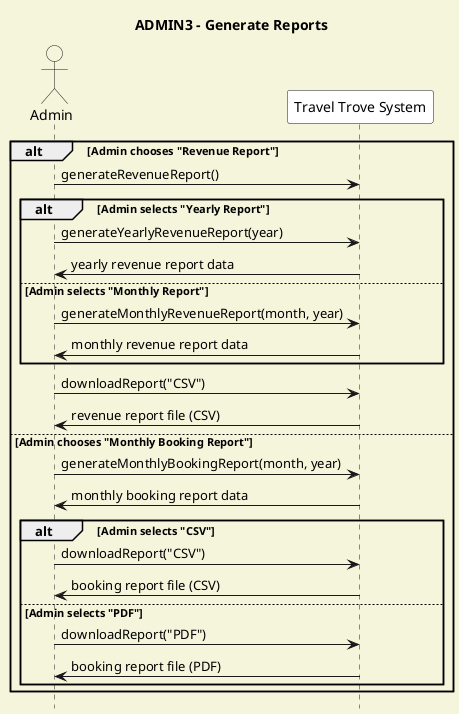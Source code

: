 @startuml
title ADMIN3 - Generate Reports

skinparam backgroundColor #F5F5DC
hide footbox

actor "Admin" as Admin #F5F5DC
participant "Travel Trove System" as TMS #FFFFFF

alt Admin chooses "Revenue Report"
    Admin -> TMS : generateRevenueReport()
    alt Admin selects "Yearly Report"
        Admin -> TMS : generateYearlyRevenueReport(year)
        TMS -> Admin : yearly revenue report data
    else Admin selects "Monthly Report"
        Admin -> TMS : generateMonthlyRevenueReport(month, year)
        TMS -> Admin : monthly revenue report data
    end
    Admin -> TMS : downloadReport("CSV")
    TMS -> Admin : revenue report file (CSV)
else Admin chooses "Monthly Booking Report"
    Admin -> TMS : generateMonthlyBookingReport(month, year)
    TMS -> Admin : monthly booking report data
    alt Admin selects "CSV"
        Admin -> TMS : downloadReport("CSV")
        TMS -> Admin : booking report file (CSV)
    else Admin selects "PDF"
        Admin -> TMS : downloadReport("PDF")
        TMS -> Admin : booking report file (PDF)
    end
end

@enduml
